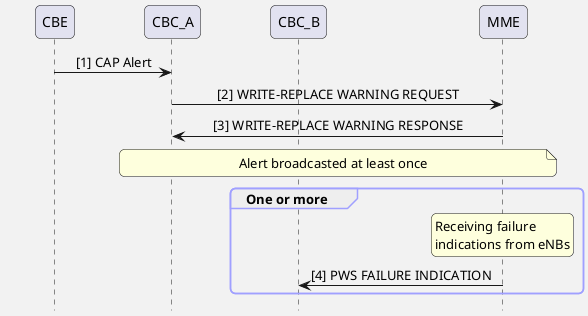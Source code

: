 @startuml
hide footbox
skinparam Shadowing false
skinparam BackgroundColor #f2f2f2
skinparam SequenceGroupBodyBackgroundColor transparent
skinparam roundcorner 10
skinparam ParticipantPadding 30
skinparam BoxPadding 10
skinparam SequenceGroupBorderColor #a0a0ff
skinparam SequenceMessageAlign center

participant CBE as cbe
participant CBC_A as cbc_a
participant CBC_B as cbc_b
participant MME as mme

cbe -> cbc_a: [1] CAP Alert
cbc_a -> mme: [2] WRITE-REPLACE WARNING REQUEST
mme -> cbc_a: [3] WRITE-REPLACE WARNING RESPONSE
note over cbc_a, mme: Alert broadcasted at least once
group One or more
    rnote over mme
        Receiving failure 
        indications from eNBs
    endrnote
    mme -> cbc_b: [4] PWS FAILURE INDICATION
end
@enduml
